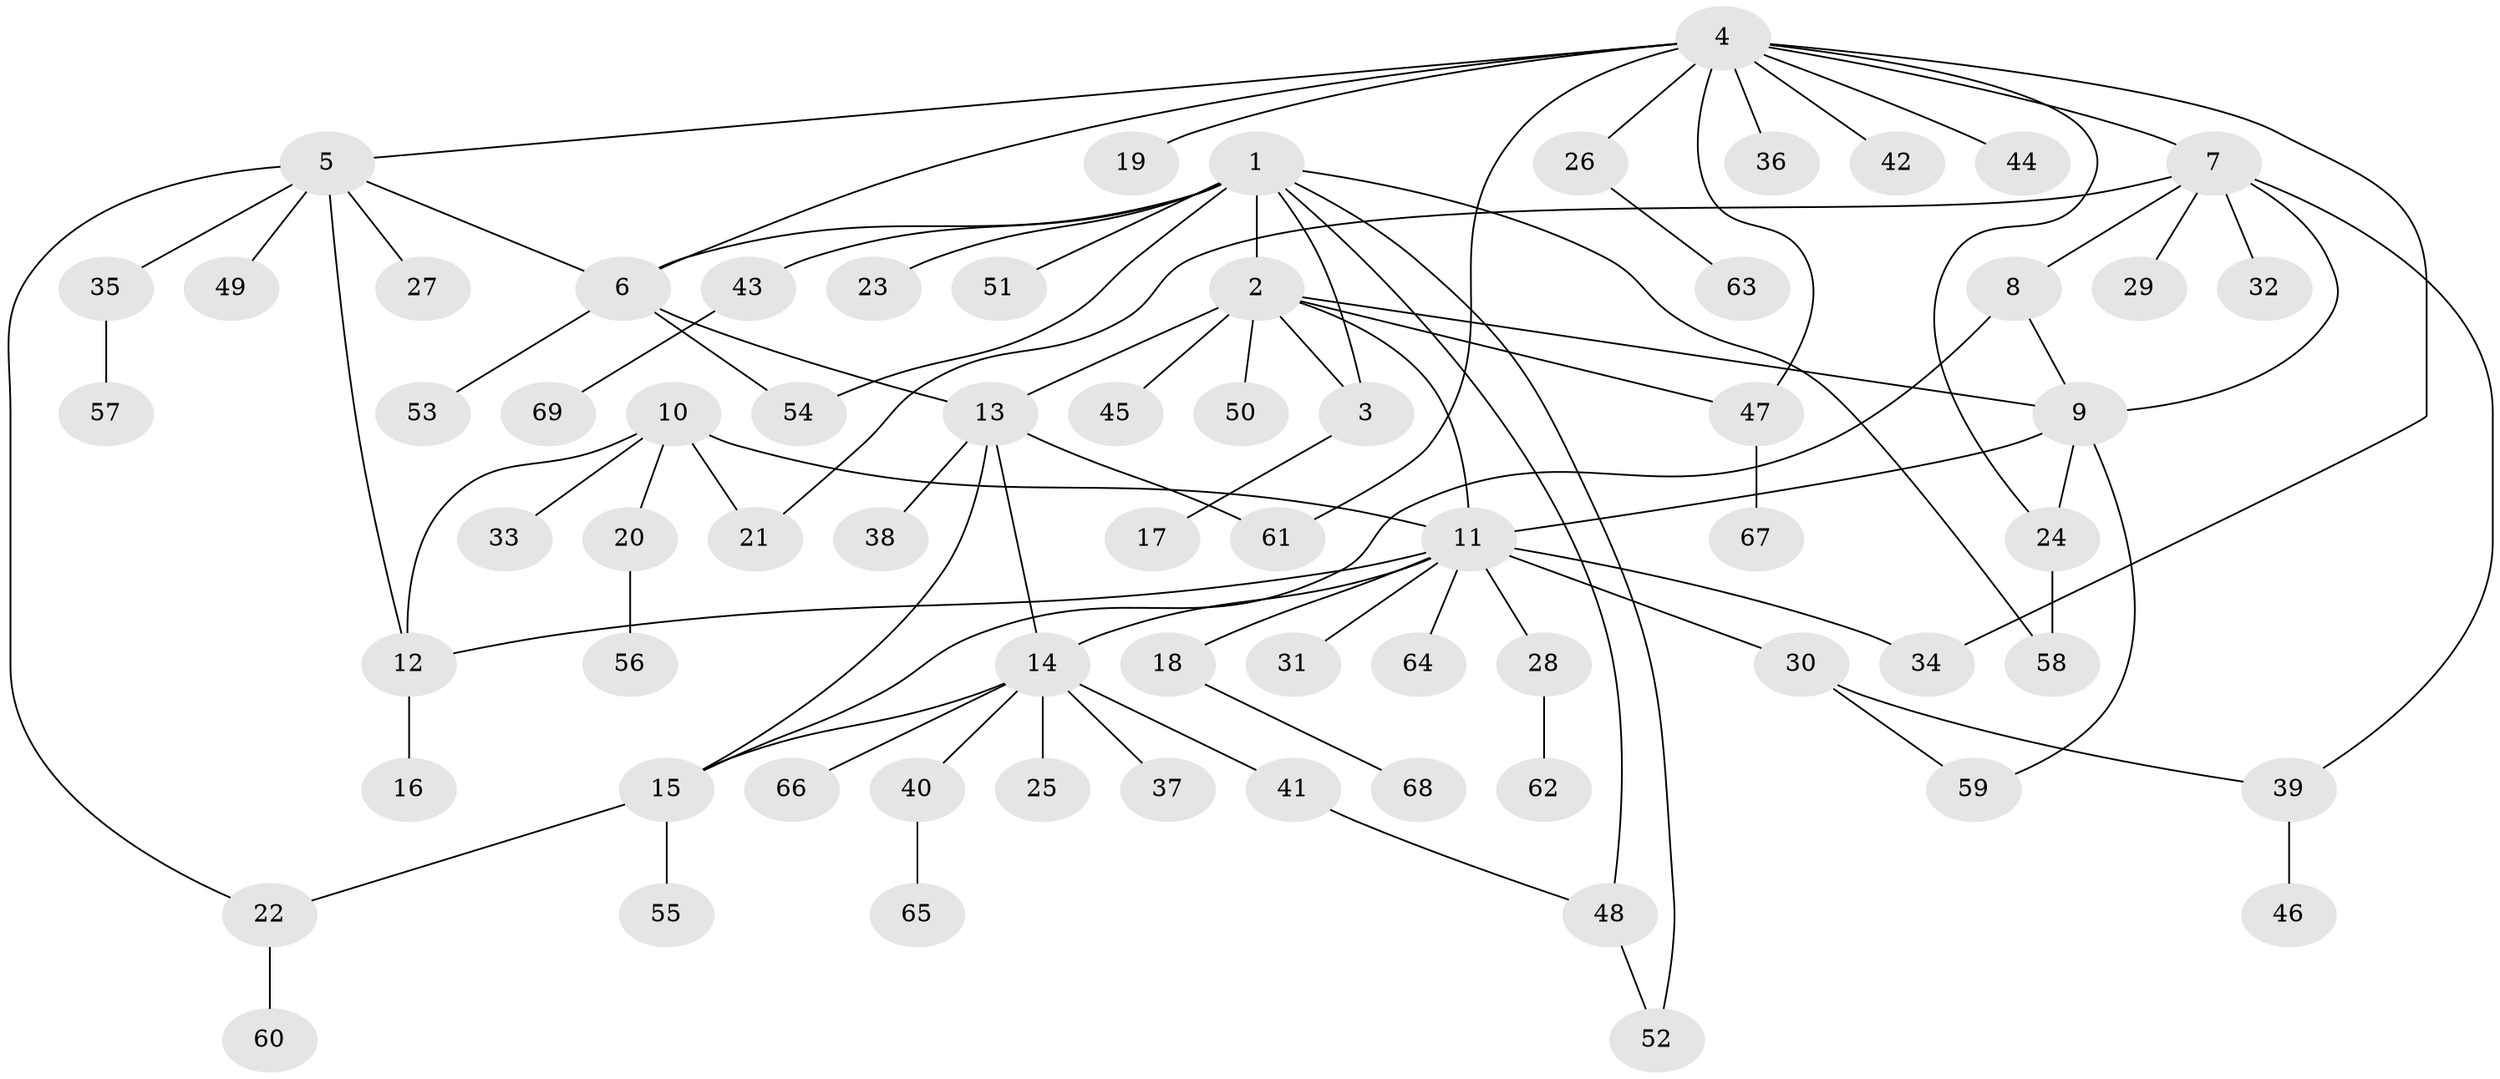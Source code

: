 // Generated by graph-tools (version 1.1) at 2025/11/02/27/25 16:11:34]
// undirected, 69 vertices, 91 edges
graph export_dot {
graph [start="1"]
  node [color=gray90,style=filled];
  1;
  2;
  3;
  4;
  5;
  6;
  7;
  8;
  9;
  10;
  11;
  12;
  13;
  14;
  15;
  16;
  17;
  18;
  19;
  20;
  21;
  22;
  23;
  24;
  25;
  26;
  27;
  28;
  29;
  30;
  31;
  32;
  33;
  34;
  35;
  36;
  37;
  38;
  39;
  40;
  41;
  42;
  43;
  44;
  45;
  46;
  47;
  48;
  49;
  50;
  51;
  52;
  53;
  54;
  55;
  56;
  57;
  58;
  59;
  60;
  61;
  62;
  63;
  64;
  65;
  66;
  67;
  68;
  69;
  1 -- 2;
  1 -- 3;
  1 -- 6;
  1 -- 23;
  1 -- 43;
  1 -- 48;
  1 -- 51;
  1 -- 52;
  1 -- 54;
  1 -- 58;
  2 -- 3;
  2 -- 9;
  2 -- 11;
  2 -- 13;
  2 -- 45;
  2 -- 47;
  2 -- 50;
  3 -- 17;
  4 -- 5;
  4 -- 6;
  4 -- 7;
  4 -- 19;
  4 -- 24;
  4 -- 26;
  4 -- 34;
  4 -- 36;
  4 -- 42;
  4 -- 44;
  4 -- 47;
  4 -- 61;
  5 -- 6;
  5 -- 12;
  5 -- 22;
  5 -- 27;
  5 -- 35;
  5 -- 49;
  6 -- 13;
  6 -- 53;
  6 -- 54;
  7 -- 8;
  7 -- 9;
  7 -- 21;
  7 -- 29;
  7 -- 32;
  7 -- 39;
  8 -- 9;
  8 -- 15;
  9 -- 11;
  9 -- 24;
  9 -- 59;
  10 -- 11;
  10 -- 12;
  10 -- 20;
  10 -- 21;
  10 -- 33;
  11 -- 12;
  11 -- 14;
  11 -- 18;
  11 -- 28;
  11 -- 30;
  11 -- 31;
  11 -- 34;
  11 -- 64;
  12 -- 16;
  13 -- 14;
  13 -- 15;
  13 -- 38;
  13 -- 61;
  14 -- 15;
  14 -- 25;
  14 -- 37;
  14 -- 40;
  14 -- 41;
  14 -- 66;
  15 -- 22;
  15 -- 55;
  18 -- 68;
  20 -- 56;
  22 -- 60;
  24 -- 58;
  26 -- 63;
  28 -- 62;
  30 -- 39;
  30 -- 59;
  35 -- 57;
  39 -- 46;
  40 -- 65;
  41 -- 48;
  43 -- 69;
  47 -- 67;
  48 -- 52;
}
